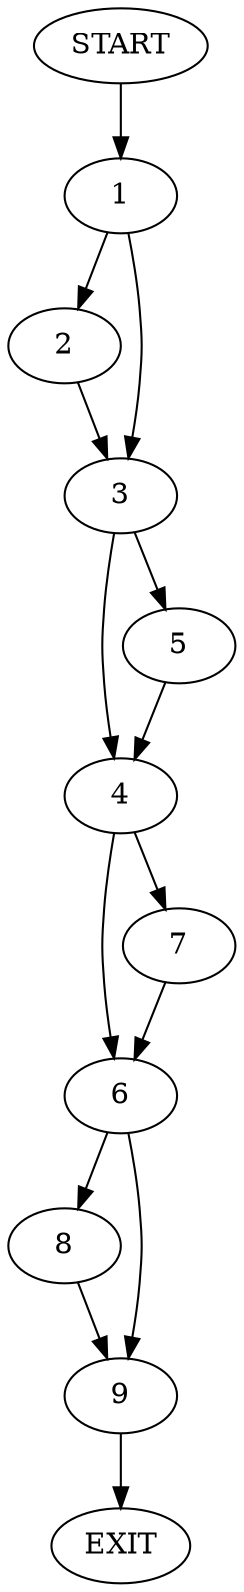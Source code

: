 digraph {
0 [label="START"]
10 [label="EXIT"]
0 -> 1
1 -> 2
1 -> 3
3 -> 4
3 -> 5
2 -> 3
5 -> 4
4 -> 6
4 -> 7
7 -> 6
6 -> 8
6 -> 9
8 -> 9
9 -> 10
}
